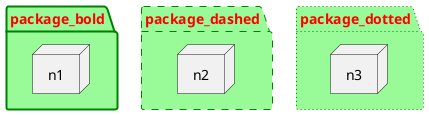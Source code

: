 {
  "sha1": "59hp64qjfqtc41449le59pzzhrr5uin",
  "insertion": {
    "when": "2024-05-30T20:48:20.694Z",
    "url": "https://forum.plantuml.net/13336/inline-style-manage-dashed-dotted-nested-element-deployment",
    "user": "plantuml@gmail.com"
  }
}
@startuml
package package_bold   #palegreen;line:green;line.bold;text:red {
node n1
}
package package_dashed #palegreen;line:green;line.dashed;text:red {
node n2
}
package package_dotted #palegreen;line:green;line.dotted;text:red {
node n3
}

@enduml
